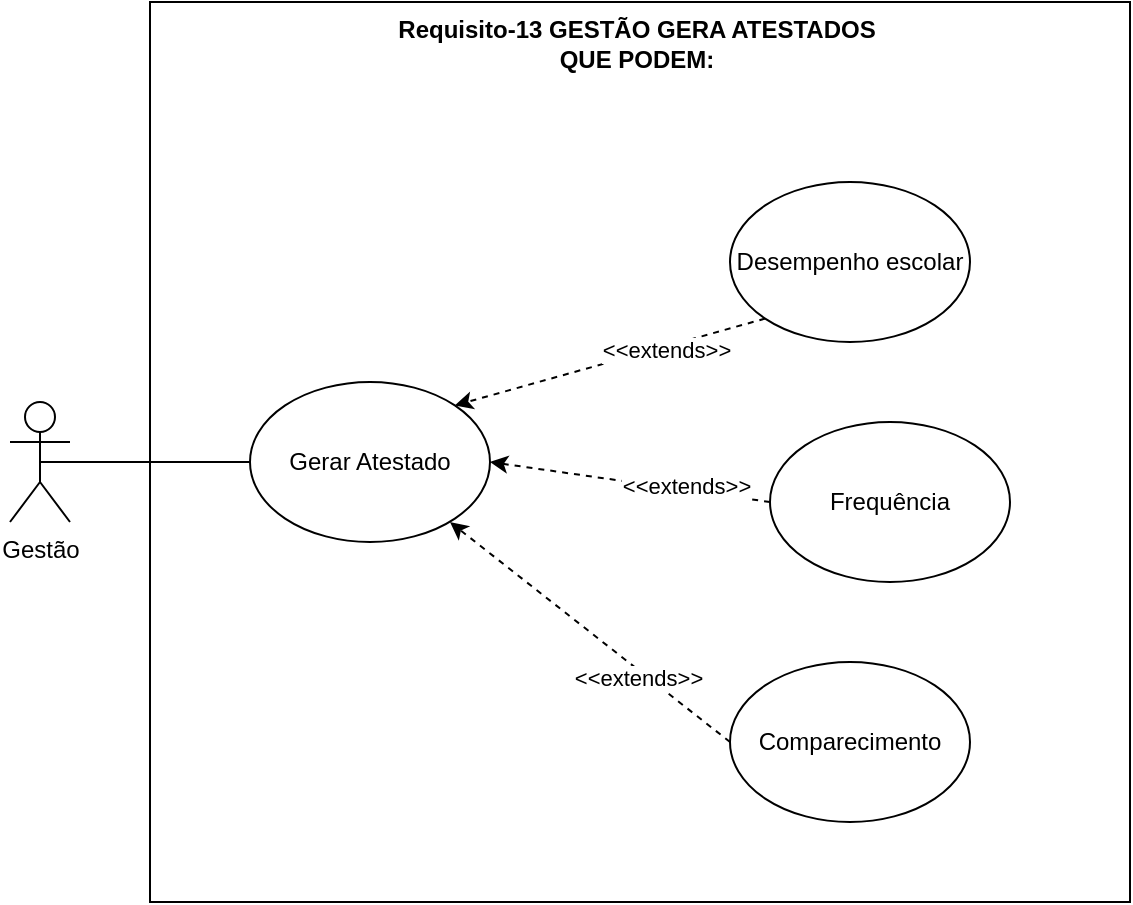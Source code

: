 <mxfile version="26.2.3">
  <diagram name="Página-1" id="DXIpQVb5y31p_lEZ1D8Z">
    <mxGraphModel dx="948" dy="571" grid="1" gridSize="10" guides="1" tooltips="1" connect="1" arrows="1" fold="1" page="1" pageScale="1" pageWidth="827" pageHeight="1169" math="0" shadow="0">
      <root>
        <mxCell id="0" />
        <mxCell id="1" parent="0" />
        <mxCell id="Ez4gp_2cdKdV4mxjFs-Q-8" value="" style="rounded=0;whiteSpace=wrap;html=1;" parent="1" vertex="1">
          <mxGeometry x="170" y="20" width="490" height="450" as="geometry" />
        </mxCell>
        <mxCell id="Ez4gp_2cdKdV4mxjFs-Q-12" style="edgeStyle=orthogonalEdgeStyle;rounded=0;orthogonalLoop=1;jettySize=auto;html=1;exitX=0.5;exitY=0.5;exitDx=0;exitDy=0;exitPerimeter=0;entryX=0;entryY=0.5;entryDx=0;entryDy=0;endArrow=none;startFill=0;" parent="1" source="Ez4gp_2cdKdV4mxjFs-Q-7" target="Ez4gp_2cdKdV4mxjFs-Q-11" edge="1">
          <mxGeometry relative="1" as="geometry" />
        </mxCell>
        <mxCell id="Ez4gp_2cdKdV4mxjFs-Q-7" value="Gestão" style="shape=umlActor;verticalLabelPosition=bottom;verticalAlign=top;html=1;outlineConnect=0;" parent="1" vertex="1">
          <mxGeometry x="100" y="220" width="30" height="60" as="geometry" />
        </mxCell>
        <mxCell id="Ez4gp_2cdKdV4mxjFs-Q-9" value="Requisito-13 GESTÃO GERA ATESTADOS QUE PODEM:" style="text;html=1;align=center;verticalAlign=middle;whiteSpace=wrap;rounded=0;fontStyle=1" parent="1" vertex="1">
          <mxGeometry x="286" y="26" width="255" height="30" as="geometry" />
        </mxCell>
        <mxCell id="Ez4gp_2cdKdV4mxjFs-Q-11" value="Gerar Atestado" style="ellipse;whiteSpace=wrap;html=1;" parent="1" vertex="1">
          <mxGeometry x="220" y="210" width="120" height="80" as="geometry" />
        </mxCell>
        <mxCell id="Ez4gp_2cdKdV4mxjFs-Q-17" style="rounded=0;orthogonalLoop=1;jettySize=auto;html=1;exitX=0;exitY=1;exitDx=0;exitDy=0;entryX=1;entryY=0;entryDx=0;entryDy=0;dashed=1;" parent="1" source="Ez4gp_2cdKdV4mxjFs-Q-13" target="Ez4gp_2cdKdV4mxjFs-Q-11" edge="1">
          <mxGeometry relative="1" as="geometry" />
        </mxCell>
        <mxCell id="Ez4gp_2cdKdV4mxjFs-Q-21" value="&amp;lt;&amp;lt;extends&amp;gt;&amp;gt;" style="edgeLabel;html=1;align=center;verticalAlign=middle;resizable=0;points=[];" parent="Ez4gp_2cdKdV4mxjFs-Q-17" vertex="1" connectable="0">
          <mxGeometry x="-0.353" y="1" relative="1" as="geometry">
            <mxPoint as="offset" />
          </mxGeometry>
        </mxCell>
        <mxCell id="Ez4gp_2cdKdV4mxjFs-Q-13" value="Desempenho escolar" style="ellipse;whiteSpace=wrap;html=1;" parent="1" vertex="1">
          <mxGeometry x="460" y="110" width="120" height="80" as="geometry" />
        </mxCell>
        <mxCell id="Ez4gp_2cdKdV4mxjFs-Q-18" style="rounded=0;orthogonalLoop=1;jettySize=auto;html=1;exitX=0;exitY=0.5;exitDx=0;exitDy=0;entryX=1;entryY=0.5;entryDx=0;entryDy=0;dashed=1;" parent="1" source="Ez4gp_2cdKdV4mxjFs-Q-14" target="Ez4gp_2cdKdV4mxjFs-Q-11" edge="1">
          <mxGeometry relative="1" as="geometry" />
        </mxCell>
        <mxCell id="Ez4gp_2cdKdV4mxjFs-Q-22" value="&amp;lt;&amp;lt;extends&amp;gt;&amp;gt;" style="edgeLabel;html=1;align=center;verticalAlign=middle;resizable=0;points=[];" parent="Ez4gp_2cdKdV4mxjFs-Q-18" vertex="1" connectable="0">
          <mxGeometry x="-0.4" y="-2" relative="1" as="geometry">
            <mxPoint as="offset" />
          </mxGeometry>
        </mxCell>
        <mxCell id="Ez4gp_2cdKdV4mxjFs-Q-14" value="Frequência" style="ellipse;whiteSpace=wrap;html=1;" parent="1" vertex="1">
          <mxGeometry x="480" y="230" width="120" height="80" as="geometry" />
        </mxCell>
        <mxCell id="Ez4gp_2cdKdV4mxjFs-Q-19" style="rounded=0;orthogonalLoop=1;jettySize=auto;html=1;exitX=0;exitY=0.5;exitDx=0;exitDy=0;dashed=1;" parent="1" source="Ez4gp_2cdKdV4mxjFs-Q-15" edge="1">
          <mxGeometry relative="1" as="geometry">
            <mxPoint x="320" y="280" as="targetPoint" />
          </mxGeometry>
        </mxCell>
        <mxCell id="Ez4gp_2cdKdV4mxjFs-Q-23" value="&amp;lt;&amp;lt;extends&amp;gt;&amp;gt;" style="edgeLabel;html=1;align=center;verticalAlign=middle;resizable=0;points=[];" parent="Ez4gp_2cdKdV4mxjFs-Q-19" vertex="1" connectable="0">
          <mxGeometry x="-0.363" y="3" relative="1" as="geometry">
            <mxPoint as="offset" />
          </mxGeometry>
        </mxCell>
        <mxCell id="Ez4gp_2cdKdV4mxjFs-Q-15" value="Comparecimento" style="ellipse;whiteSpace=wrap;html=1;" parent="1" vertex="1">
          <mxGeometry x="460" y="350" width="120" height="80" as="geometry" />
        </mxCell>
      </root>
    </mxGraphModel>
  </diagram>
</mxfile>
